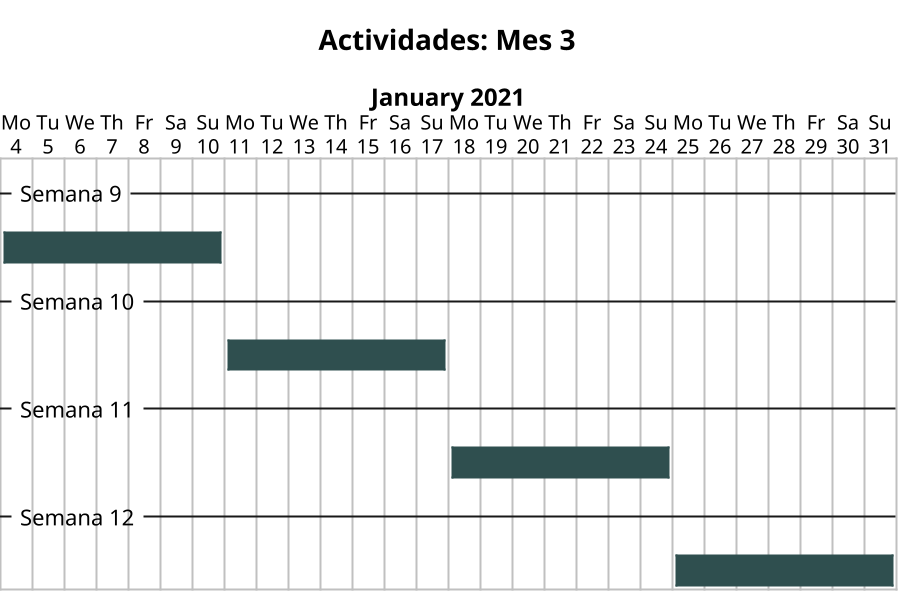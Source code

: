 @startgantt
scale 2

2021-01-04 to 2021-01-31 is open
title Actividades: Mes 3

Project starts the 2021-01-04
-- Semana 9 --
[ ] starts 2021-01-04
[ ] is colored in DarkSlateGray
[ ] ends 2021-01-10

-- Semana 10 --
[  ] starts 2021-01-11
[  ] is colored in DarkSlateGray
[  ] ends 2021-01-17

-- Semana 11 --
[   ] starts 2021-01-18
[   ] is colored in DarkSlateGray
[   ] ends 2021-01-24

-- Semana 12 --
[    ] starts 2021-01-25
[    ] is colored in DarkSlateGray
[    ] ends 2021-01-31
hide footbox
@endgantt